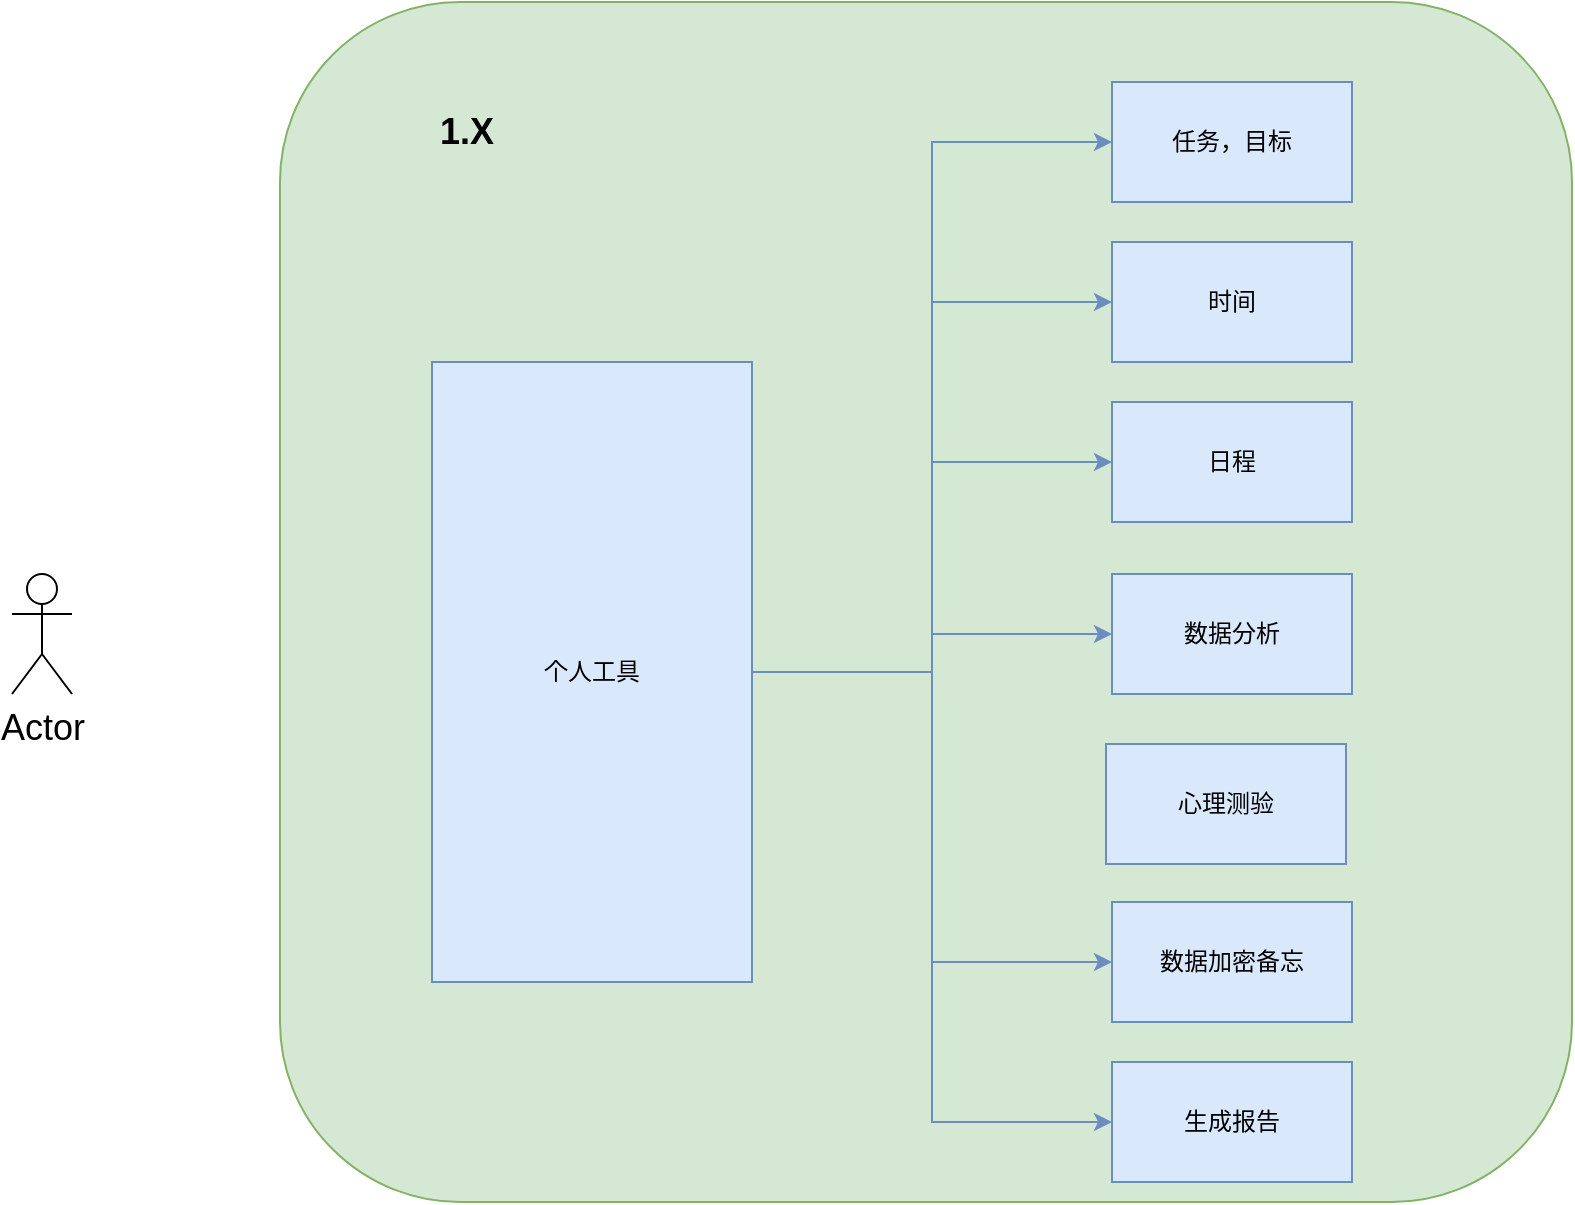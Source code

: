 <mxfile version="20.4.0" type="github">
  <diagram id="b4kIOtqKe5-Rke0ufVLy" name="第 1 页">
    <mxGraphModel dx="1835" dy="1053" grid="1" gridSize="10" guides="1" tooltips="1" connect="1" arrows="1" fold="1" page="1" pageScale="1" pageWidth="413" pageHeight="291" math="0" shadow="0">
      <root>
        <mxCell id="0" />
        <mxCell id="1" parent="0" />
        <mxCell id="CHVG-9VIsM-Ay3hfymmI-17" value="" style="rounded=1;whiteSpace=wrap;html=1;fillColor=#d5e8d4;strokeColor=#82b366;" vertex="1" parent="1">
          <mxGeometry x="-206" y="-140" width="646" height="600" as="geometry" />
        </mxCell>
        <mxCell id="CHVG-9VIsM-Ay3hfymmI-9" style="edgeStyle=orthogonalEdgeStyle;rounded=0;orthogonalLoop=1;jettySize=auto;html=1;entryX=0;entryY=0.5;entryDx=0;entryDy=0;fillColor=#dae8fc;strokeColor=#6c8ebf;" edge="1" parent="1" source="CHVG-9VIsM-Ay3hfymmI-1" target="CHVG-9VIsM-Ay3hfymmI-3">
          <mxGeometry relative="1" as="geometry" />
        </mxCell>
        <mxCell id="CHVG-9VIsM-Ay3hfymmI-10" style="edgeStyle=orthogonalEdgeStyle;rounded=0;orthogonalLoop=1;jettySize=auto;html=1;fillColor=#dae8fc;strokeColor=#6c8ebf;" edge="1" parent="1" source="CHVG-9VIsM-Ay3hfymmI-1" target="CHVG-9VIsM-Ay3hfymmI-5">
          <mxGeometry relative="1" as="geometry" />
        </mxCell>
        <mxCell id="CHVG-9VIsM-Ay3hfymmI-11" style="edgeStyle=orthogonalEdgeStyle;rounded=0;orthogonalLoop=1;jettySize=auto;html=1;entryX=0;entryY=0.5;entryDx=0;entryDy=0;fillColor=#dae8fc;strokeColor=#6c8ebf;" edge="1" parent="1" source="CHVG-9VIsM-Ay3hfymmI-1" target="CHVG-9VIsM-Ay3hfymmI-7">
          <mxGeometry relative="1" as="geometry" />
        </mxCell>
        <mxCell id="CHVG-9VIsM-Ay3hfymmI-13" style="edgeStyle=orthogonalEdgeStyle;rounded=0;orthogonalLoop=1;jettySize=auto;html=1;entryX=0;entryY=0.5;entryDx=0;entryDy=0;fillColor=#dae8fc;strokeColor=#6c8ebf;" edge="1" parent="1" source="CHVG-9VIsM-Ay3hfymmI-1" target="CHVG-9VIsM-Ay3hfymmI-12">
          <mxGeometry relative="1" as="geometry" />
        </mxCell>
        <mxCell id="CHVG-9VIsM-Ay3hfymmI-22" style="edgeStyle=orthogonalEdgeStyle;rounded=0;orthogonalLoop=1;jettySize=auto;html=1;entryX=0;entryY=0.5;entryDx=0;entryDy=0;fontSize=18;fillColor=#dae8fc;strokeColor=#6c8ebf;" edge="1" parent="1" source="CHVG-9VIsM-Ay3hfymmI-1" target="CHVG-9VIsM-Ay3hfymmI-19">
          <mxGeometry relative="1" as="geometry" />
        </mxCell>
        <mxCell id="CHVG-9VIsM-Ay3hfymmI-25" style="edgeStyle=orthogonalEdgeStyle;rounded=0;orthogonalLoop=1;jettySize=auto;html=1;entryX=0;entryY=0.5;entryDx=0;entryDy=0;fontSize=18;fillColor=#dae8fc;strokeColor=#6c8ebf;" edge="1" parent="1" source="CHVG-9VIsM-Ay3hfymmI-1" target="CHVG-9VIsM-Ay3hfymmI-24">
          <mxGeometry relative="1" as="geometry" />
        </mxCell>
        <mxCell id="CHVG-9VIsM-Ay3hfymmI-1" value="个人工具" style="rounded=0;whiteSpace=wrap;html=1;fillColor=#dae8fc;strokeColor=#6c8ebf;" vertex="1" parent="1">
          <mxGeometry x="-130" y="40" width="160" height="310" as="geometry" />
        </mxCell>
        <mxCell id="CHVG-9VIsM-Ay3hfymmI-3" value="任务，目标" style="rounded=0;whiteSpace=wrap;html=1;fillColor=#dae8fc;strokeColor=#6c8ebf;" vertex="1" parent="1">
          <mxGeometry x="210" y="-100" width="120" height="60" as="geometry" />
        </mxCell>
        <mxCell id="CHVG-9VIsM-Ay3hfymmI-5" value="时间" style="rounded=0;whiteSpace=wrap;html=1;fillColor=#dae8fc;strokeColor=#6c8ebf;" vertex="1" parent="1">
          <mxGeometry x="210" y="-20" width="120" height="60" as="geometry" />
        </mxCell>
        <mxCell id="CHVG-9VIsM-Ay3hfymmI-7" value="日程" style="rounded=0;whiteSpace=wrap;html=1;fillColor=#dae8fc;strokeColor=#6c8ebf;" vertex="1" parent="1">
          <mxGeometry x="210" y="60" width="120" height="60" as="geometry" />
        </mxCell>
        <mxCell id="CHVG-9VIsM-Ay3hfymmI-12" value="数据分析" style="rounded=0;whiteSpace=wrap;html=1;fillColor=#dae8fc;strokeColor=#6c8ebf;" vertex="1" parent="1">
          <mxGeometry x="210" y="146" width="120" height="60" as="geometry" />
        </mxCell>
        <mxCell id="CHVG-9VIsM-Ay3hfymmI-14" value="心理测验" style="rounded=0;whiteSpace=wrap;html=1;fillColor=#dae8fc;strokeColor=#6c8ebf;" vertex="1" parent="1">
          <mxGeometry x="207" y="231" width="120" height="60" as="geometry" />
        </mxCell>
        <mxCell id="CHVG-9VIsM-Ay3hfymmI-18" value="&lt;font style=&quot;font-size: 18px;&quot;&gt;&lt;b&gt;&amp;nbsp;1.X&lt;/b&gt;&lt;/font&gt;" style="text;html=1;strokeColor=none;fillColor=none;align=center;verticalAlign=middle;whiteSpace=wrap;rounded=0;" vertex="1" parent="1">
          <mxGeometry x="-150" y="-90" width="70" height="30" as="geometry" />
        </mxCell>
        <mxCell id="CHVG-9VIsM-Ay3hfymmI-19" value="数据加密备忘" style="rounded=0;whiteSpace=wrap;html=1;fillColor=#dae8fc;strokeColor=#6c8ebf;" vertex="1" parent="1">
          <mxGeometry x="210" y="310" width="120" height="60" as="geometry" />
        </mxCell>
        <mxCell id="CHVG-9VIsM-Ay3hfymmI-24" value="生成报告" style="rounded=0;whiteSpace=wrap;html=1;fillColor=#dae8fc;strokeColor=#6c8ebf;" vertex="1" parent="1">
          <mxGeometry x="210" y="390" width="120" height="60" as="geometry" />
        </mxCell>
        <mxCell id="CHVG-9VIsM-Ay3hfymmI-26" value="Actor" style="shape=umlActor;verticalLabelPosition=bottom;verticalAlign=top;html=1;outlineConnect=0;fontSize=18;" vertex="1" parent="1">
          <mxGeometry x="-340" y="146" width="30" height="60" as="geometry" />
        </mxCell>
      </root>
    </mxGraphModel>
  </diagram>
</mxfile>
